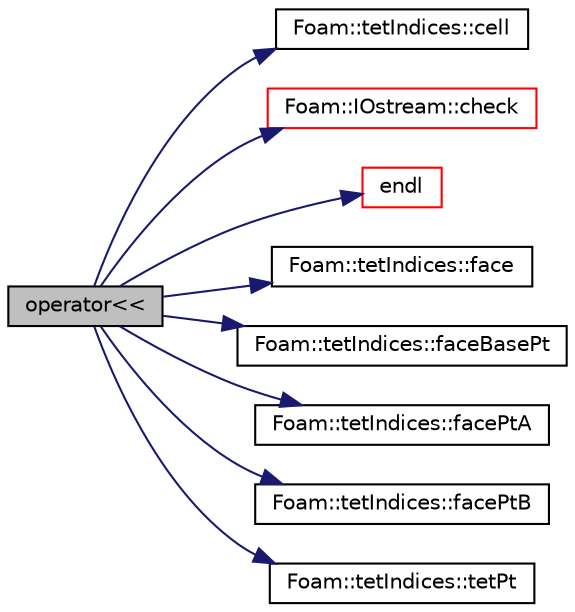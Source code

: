 digraph "operator&lt;&lt;"
{
  bgcolor="transparent";
  edge [fontname="Helvetica",fontsize="10",labelfontname="Helvetica",labelfontsize="10"];
  node [fontname="Helvetica",fontsize="10",shape=record];
  rankdir="LR";
  Node1 [label="operator\<\<",height=0.2,width=0.4,color="black", fillcolor="grey75", style="filled", fontcolor="black"];
  Node1 -> Node2 [color="midnightblue",fontsize="10",style="solid",fontname="Helvetica"];
  Node2 [label="Foam::tetIndices::cell",height=0.2,width=0.4,color="black",URL="$a02660.html#abd964e612948e0da2bdb37221829aa37",tooltip="Return the cell. "];
  Node1 -> Node3 [color="midnightblue",fontsize="10",style="solid",fontname="Helvetica"];
  Node3 [label="Foam::IOstream::check",height=0.2,width=0.4,color="red",URL="$a01209.html#af85c845c01b78192c2f5302a271d153d",tooltip="Check IOstream status for given operation. "];
  Node1 -> Node4 [color="midnightblue",fontsize="10",style="solid",fontname="Helvetica"];
  Node4 [label="endl",height=0.2,width=0.4,color="red",URL="$a10909.html#a2db8fe02a0d3909e9351bb4275b23ce4",tooltip="Add newline and flush stream. "];
  Node1 -> Node5 [color="midnightblue",fontsize="10",style="solid",fontname="Helvetica"];
  Node5 [label="Foam::tetIndices::face",height=0.2,width=0.4,color="black",URL="$a02660.html#aa7c10231d818b82cefb2bb4ef6d92494",tooltip="Return the face. "];
  Node1 -> Node6 [color="midnightblue",fontsize="10",style="solid",fontname="Helvetica"];
  Node6 [label="Foam::tetIndices::faceBasePt",height=0.2,width=0.4,color="black",URL="$a02660.html#a68b24952894ad64e271369dc69792c04",tooltip="Return the face base point. "];
  Node1 -> Node7 [color="midnightblue",fontsize="10",style="solid",fontname="Helvetica"];
  Node7 [label="Foam::tetIndices::facePtA",height=0.2,width=0.4,color="black",URL="$a02660.html#a425c9489685f39c1fe6608161f0a876f",tooltip="Return face point A. "];
  Node1 -> Node8 [color="midnightblue",fontsize="10",style="solid",fontname="Helvetica"];
  Node8 [label="Foam::tetIndices::facePtB",height=0.2,width=0.4,color="black",URL="$a02660.html#a6ab76182cf2fbace9fafc253e511e936",tooltip="Return face point B. "];
  Node1 -> Node9 [color="midnightblue",fontsize="10",style="solid",fontname="Helvetica"];
  Node9 [label="Foam::tetIndices::tetPt",height=0.2,width=0.4,color="black",URL="$a02660.html#ac91df29c239ce81d2deef56c9f5769c4",tooltip="Return the characterising tetPtI. "];
}
